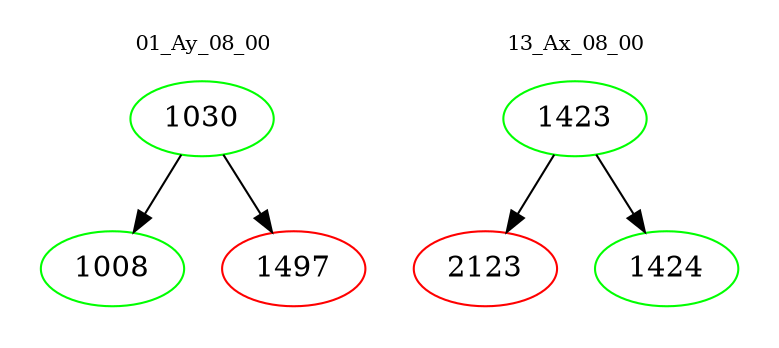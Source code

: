 digraph{
subgraph cluster_0 {
color = white
label = "01_Ay_08_00";
fontsize=10;
T0_1030 [label="1030", color="green"]
T0_1030 -> T0_1008 [color="black"]
T0_1008 [label="1008", color="green"]
T0_1030 -> T0_1497 [color="black"]
T0_1497 [label="1497", color="red"]
}
subgraph cluster_1 {
color = white
label = "13_Ax_08_00";
fontsize=10;
T1_1423 [label="1423", color="green"]
T1_1423 -> T1_2123 [color="black"]
T1_2123 [label="2123", color="red"]
T1_1423 -> T1_1424 [color="black"]
T1_1424 [label="1424", color="green"]
}
}

